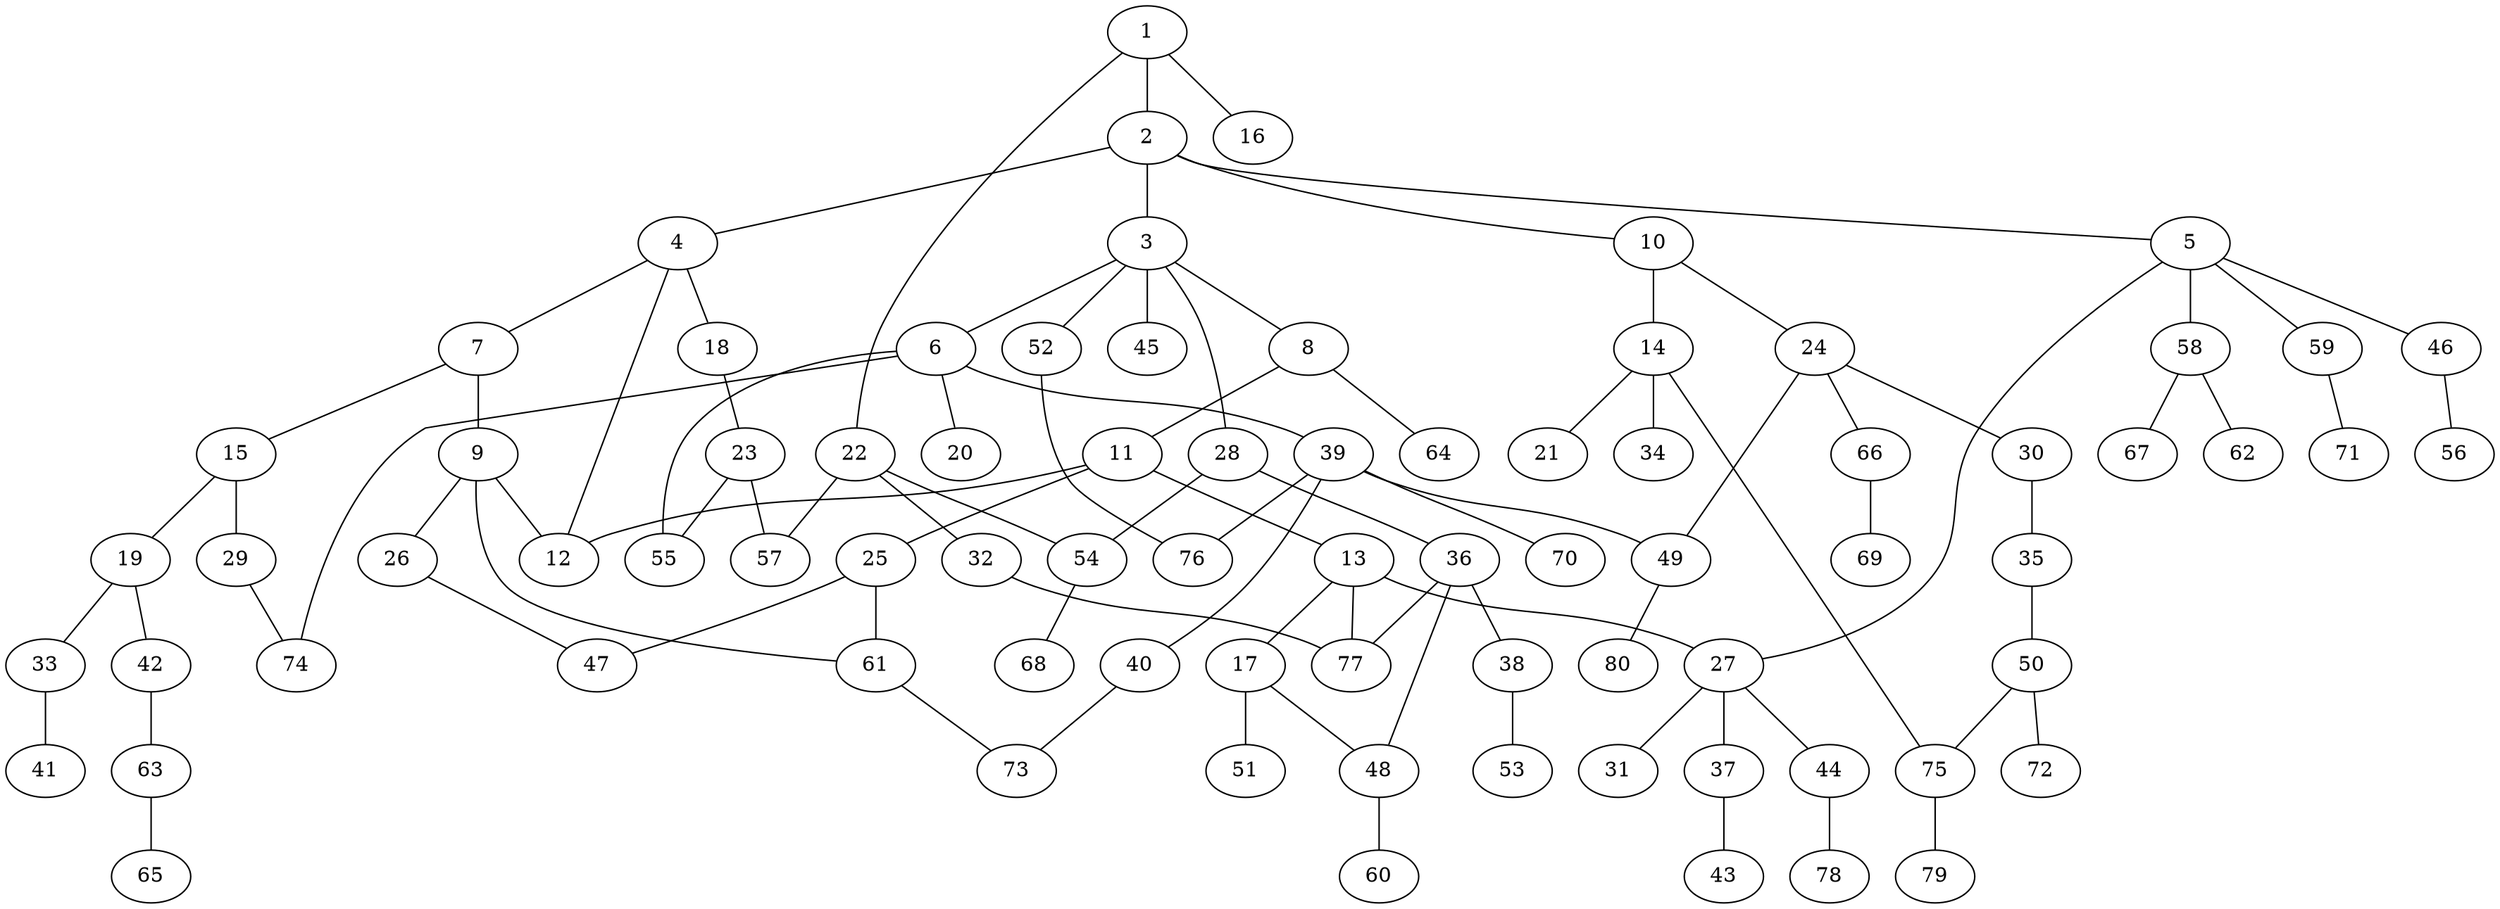 graph graphname {1--2
1--16
1--22
2--3
2--4
2--5
2--10
3--6
3--8
3--28
3--45
3--52
4--7
4--12
4--18
5--27
5--46
5--58
5--59
6--20
6--39
6--55
6--74
7--9
7--15
8--11
8--64
9--12
9--26
9--61
10--14
10--24
11--12
11--13
11--25
13--17
13--27
13--77
14--21
14--34
14--75
15--19
15--29
17--48
17--51
18--23
19--33
19--42
22--32
22--54
22--57
23--55
23--57
24--30
24--49
24--66
25--47
25--61
26--47
27--31
27--37
27--44
28--36
28--54
29--74
30--35
32--77
33--41
35--50
36--38
36--48
36--77
37--43
38--53
39--40
39--49
39--70
39--76
40--73
42--63
44--78
46--56
48--60
49--80
50--72
50--75
52--76
54--68
58--62
58--67
59--71
61--73
63--65
66--69
75--79
}
